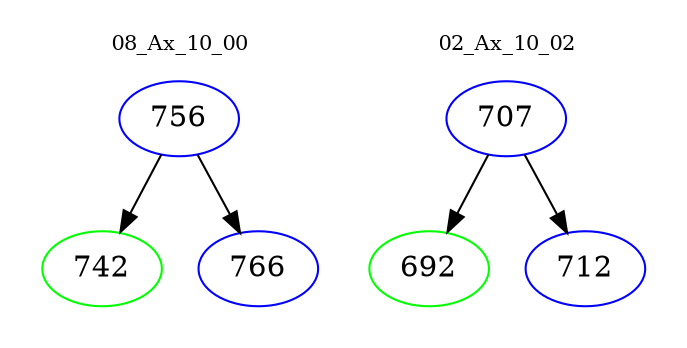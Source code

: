 digraph{
subgraph cluster_0 {
color = white
label = "08_Ax_10_00";
fontsize=10;
T0_756 [label="756", color="blue"]
T0_756 -> T0_742 [color="black"]
T0_742 [label="742", color="green"]
T0_756 -> T0_766 [color="black"]
T0_766 [label="766", color="blue"]
}
subgraph cluster_1 {
color = white
label = "02_Ax_10_02";
fontsize=10;
T1_707 [label="707", color="blue"]
T1_707 -> T1_692 [color="black"]
T1_692 [label="692", color="green"]
T1_707 -> T1_712 [color="black"]
T1_712 [label="712", color="blue"]
}
}
